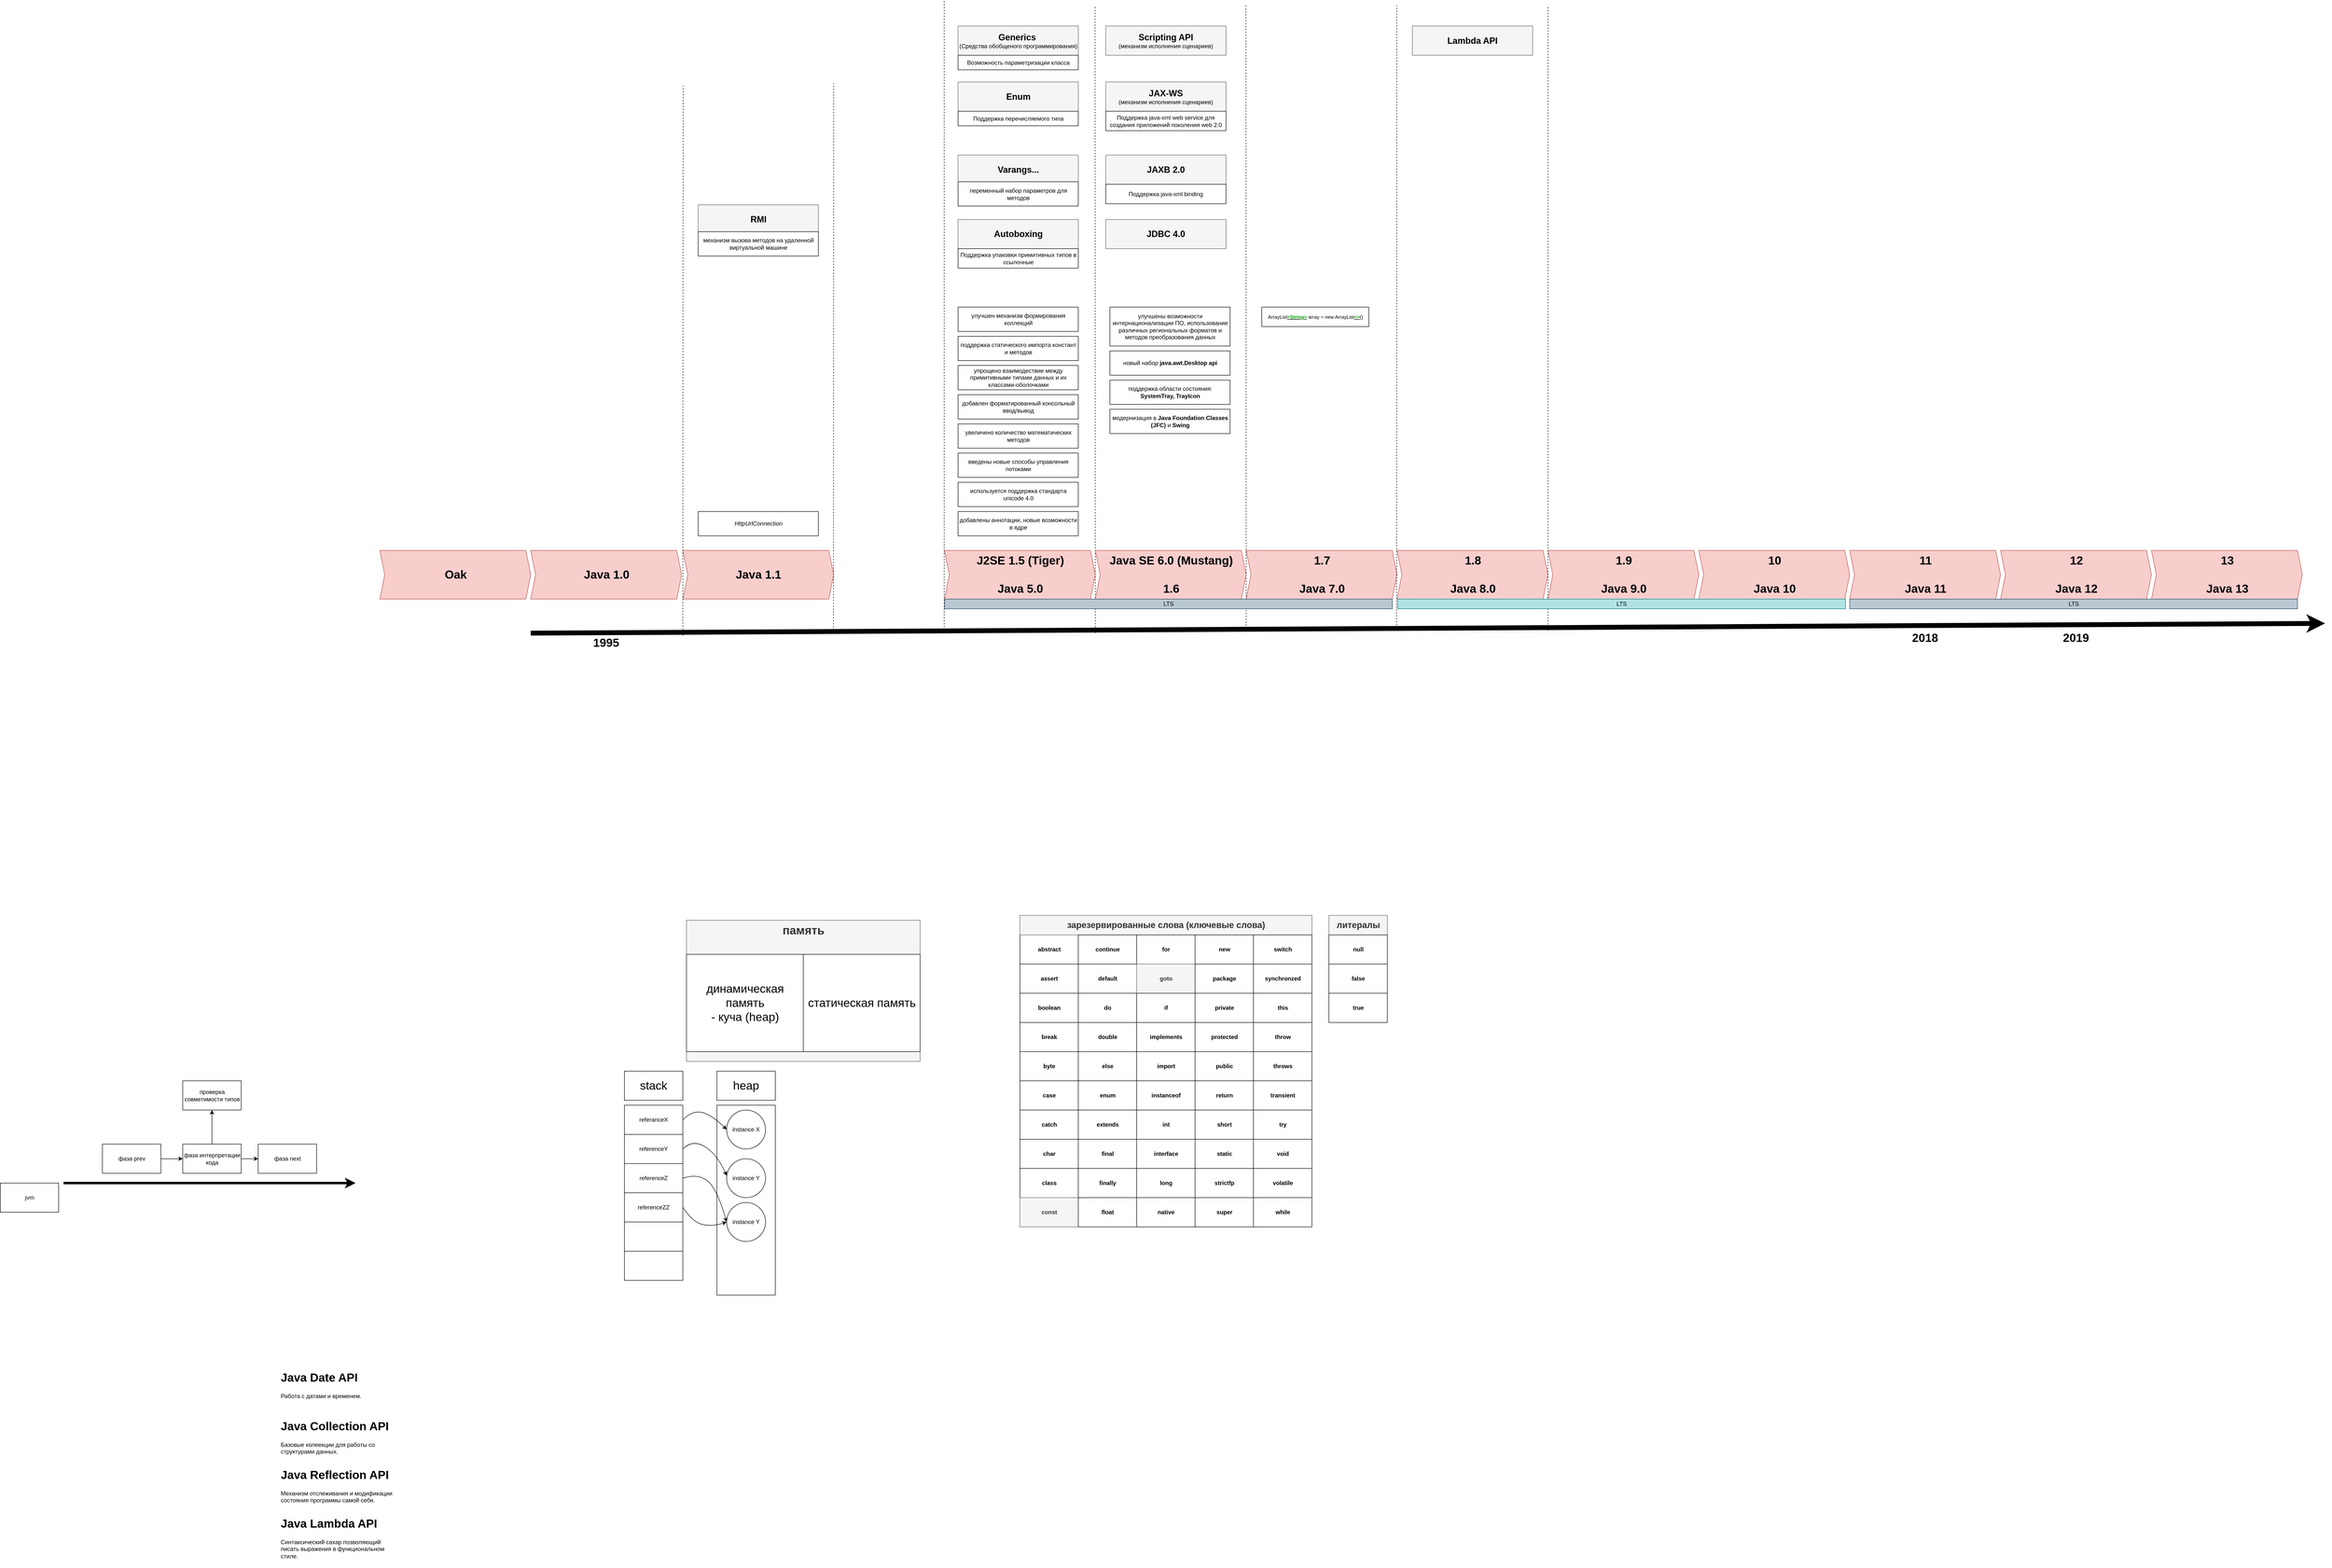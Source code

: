 <mxfile version="10.5.9" type="github"><diagram id="8mum04btYq3lRcXDiM72" name="Page-1"><mxGraphModel dx="4261" dy="2269" grid="1" gridSize="10" guides="1" tooltips="1" connect="1" arrows="1" fold="1" page="1" pageScale="1" pageWidth="1100" pageHeight="850" math="0" shadow="0"><root><mxCell id="0"/><mxCell id="1" parent="0"/><mxCell id="5FjecmDi3CrGirXXyPvW-1" value="&lt;font style=&quot;font-size: 18px&quot;&gt;&lt;b&gt;Generics&lt;/b&gt;&amp;nbsp;&lt;/font&gt;&lt;div&gt;(Средства обобщеного программирования)&lt;/div&gt;" style="rounded=0;whiteSpace=wrap;html=1;fontSize=12;fillColor=#f5f5f5;strokeColor=#666666;" parent="1" vertex="1"><mxGeometry x="-1123.5" y="-1597.5" width="247" height="60" as="geometry"/></mxCell><mxCell id="5FjecmDi3CrGirXXyPvW-2" value="Java 1.0" style="html=1;shadow=0;dashed=0;align=center;verticalAlign=middle;shape=mxgraph.arrows2.arrow;dy=0;dx=10;notch=10;fontSize=24;fillColor=#f8cecc;strokeColor=#b85450;fontStyle=1" parent="1" vertex="1"><mxGeometry x="-2001.5" y="-520" width="310" height="100" as="geometry"/></mxCell><mxCell id="5FjecmDi3CrGirXXyPvW-3" value="1.7&lt;div&gt;&lt;font style=&quot;font-size: 24px&quot;&gt;&lt;br&gt;&lt;/font&gt;&lt;/div&gt;&lt;div&gt;&lt;font style=&quot;font-size: 24px&quot;&gt;Java 7.0&lt;/font&gt;&lt;/div&gt;" style="html=1;shadow=0;dashed=0;align=center;verticalAlign=middle;shape=mxgraph.arrows2.arrow;dy=0;dx=10;notch=10;fontSize=24;fillColor=#f8cecc;strokeColor=#b85450;fontStyle=1" parent="1" vertex="1"><mxGeometry x="-531.5" y="-520" width="310" height="100" as="geometry"/></mxCell><mxCell id="5FjecmDi3CrGirXXyPvW-4" value="1.8&lt;div&gt;&lt;font style=&quot;font-size: 24px&quot;&gt;&lt;br&gt;&lt;/font&gt;&lt;/div&gt;&lt;div&gt;&lt;font style=&quot;font-size: 24px&quot;&gt;Java 8.0&lt;/font&gt;&lt;/div&gt;" style="html=1;shadow=0;dashed=0;align=center;verticalAlign=middle;shape=mxgraph.arrows2.arrow;dy=0;dx=10;notch=10;fontSize=24;fillColor=#f8cecc;strokeColor=#b85450;fontStyle=1" parent="1" vertex="1"><mxGeometry x="-221.5" y="-520" width="310" height="100" as="geometry"/></mxCell><mxCell id="5FjecmDi3CrGirXXyPvW-5" value="1.9&lt;div&gt;&lt;font style=&quot;font-size: 24px&quot;&gt;&lt;br&gt;&lt;/font&gt;&lt;/div&gt;&lt;div&gt;&lt;font style=&quot;font-size: 24px&quot;&gt;Java 9.0&lt;/font&gt;&lt;/div&gt;" style="html=1;shadow=0;dashed=0;align=center;verticalAlign=middle;shape=mxgraph.arrows2.arrow;dy=0;dx=10;notch=10;fontSize=24;fillColor=#f8cecc;strokeColor=#b85450;fontStyle=1" parent="1" vertex="1"><mxGeometry x="88.5" y="-520" width="310" height="100" as="geometry"/></mxCell><mxCell id="5FjecmDi3CrGirXXyPvW-6" value="&lt;span style=&quot;font-size: 10px&quot;&gt;ArrayList&lt;u&gt;&lt;b&gt;&lt;font color=&quot;#009900&quot;&gt;&amp;lt;String&amp;gt;&lt;/font&gt;&lt;/b&gt;&lt;/u&gt; array = new ArrayList&lt;u&gt;&lt;b&gt;&lt;font color=&quot;#009900&quot;&gt;&amp;lt;&amp;gt;&lt;/font&gt;&lt;/b&gt;&lt;/u&gt;()&lt;/span&gt;" style="rounded=0;whiteSpace=wrap;html=1;fontSize=6;fillColor=#ffffff;strokeColor=#000000;" parent="1" vertex="1"><mxGeometry x="-499.5" y="-1020" width="220" height="40" as="geometry"/></mxCell><mxCell id="5FjecmDi3CrGirXXyPvW-7" value="&lt;div&gt;10&lt;/div&gt;&lt;div&gt;&lt;br&gt;&lt;/div&gt;&lt;div&gt;&lt;font style=&quot;font-size: 24px&quot;&gt;Java 10&lt;/font&gt;&lt;/div&gt;" style="html=1;shadow=0;dashed=0;align=center;verticalAlign=middle;shape=mxgraph.arrows2.arrow;dy=0;dx=10;notch=10;fontSize=24;fillColor=#f8cecc;strokeColor=#b85450;fontStyle=1" parent="1" vertex="1"><mxGeometry x="398.5" y="-520" width="310" height="100" as="geometry"/></mxCell><mxCell id="5FjecmDi3CrGirXXyPvW-8" value="&lt;div&gt;11&lt;/div&gt;&lt;div&gt;&lt;font style=&quot;font-size: 24px&quot;&gt;&lt;br&gt;&lt;/font&gt;&lt;/div&gt;&lt;div&gt;&lt;font style=&quot;font-size: 24px&quot;&gt;Java 11&lt;/font&gt;&lt;/div&gt;" style="html=1;shadow=0;dashed=0;align=center;verticalAlign=middle;shape=mxgraph.arrows2.arrow;dy=0;dx=10;notch=10;fontSize=24;fillColor=#f8cecc;strokeColor=#b85450;fontStyle=1" parent="1" vertex="1"><mxGeometry x="708.5" y="-520" width="310" height="100" as="geometry"/></mxCell><mxCell id="5FjecmDi3CrGirXXyPvW-9" value="&lt;div&gt;12&lt;/div&gt;&lt;div&gt;&lt;font style=&quot;font-size: 24px&quot;&gt;&lt;br&gt;&lt;/font&gt;&lt;/div&gt;&lt;div&gt;&lt;font style=&quot;font-size: 24px&quot;&gt;Java 12&lt;/font&gt;&lt;/div&gt;" style="html=1;shadow=0;dashed=0;align=center;verticalAlign=middle;shape=mxgraph.arrows2.arrow;dy=0;dx=10;notch=10;fontSize=24;fillColor=#f8cecc;strokeColor=#b85450;fontStyle=1" parent="1" vertex="1"><mxGeometry x="1018.5" y="-520" width="310" height="100" as="geometry"/></mxCell><mxCell id="5FjecmDi3CrGirXXyPvW-10" value="" style="endArrow=classic;html=1;strokeWidth=10;" parent="1" edge="1"><mxGeometry width="50" height="50" relative="1" as="geometry"><mxPoint x="-2001.5" y="-350" as="sourcePoint"/><mxPoint x="1685.167" y="-370" as="targetPoint"/></mxGeometry></mxCell><mxCell id="5FjecmDi3CrGirXXyPvW-11" value="Oak" style="html=1;shadow=0;dashed=0;align=center;verticalAlign=middle;shape=mxgraph.arrows2.arrow;dy=0;dx=10;notch=10;fontSize=24;fillColor=#f8cecc;strokeColor=#b85450;fontStyle=1" parent="1" vertex="1"><mxGeometry x="-2311.5" y="-520" width="310" height="100" as="geometry"/></mxCell><mxCell id="5FjecmDi3CrGirXXyPvW-12" value="1995" style="text;html=1;strokeColor=none;fillColor=none;align=center;verticalAlign=middle;whiteSpace=wrap;rounded=0;fontSize=24;fontStyle=1" parent="1" vertex="1"><mxGeometry x="-1884" y="-350" width="75" height="40" as="geometry"/></mxCell><mxCell id="5FjecmDi3CrGirXXyPvW-13" value="2018" style="text;html=1;strokeColor=none;fillColor=none;align=center;verticalAlign=middle;whiteSpace=wrap;rounded=0;fontSize=24;fontStyle=1" parent="1" vertex="1"><mxGeometry x="826.034" y="-360" width="75" height="40" as="geometry"/></mxCell><mxCell id="5FjecmDi3CrGirXXyPvW-14" value="&lt;div&gt;13&lt;/div&gt;&lt;div&gt;&lt;font style=&quot;font-size: 24px&quot;&gt;&lt;br&gt;&lt;/font&gt;&lt;/div&gt;&lt;div&gt;&lt;font style=&quot;font-size: 24px&quot;&gt;Java 13&lt;/font&gt;&lt;/div&gt;" style="html=1;shadow=0;dashed=0;align=center;verticalAlign=middle;shape=mxgraph.arrows2.arrow;dy=0;dx=10;notch=10;fontSize=24;fillColor=#f8cecc;strokeColor=#b85450;fontStyle=1" parent="1" vertex="1"><mxGeometry x="1328.5" y="-520" width="310" height="100" as="geometry"/></mxCell><mxCell id="5FjecmDi3CrGirXXyPvW-15" value="память" style="rounded=0;whiteSpace=wrap;html=1;fontSize=24;verticalAlign=top;fillColor=#f5f5f5;strokeColor=#666666;fontColor=#333333;fontStyle=1" parent="1" vertex="1"><mxGeometry x="-1681.5" y="240" width="480" height="290" as="geometry"/></mxCell><mxCell id="5FjecmDi3CrGirXXyPvW-16" value="динамическая память&lt;br&gt;- куча (heap)&lt;br&gt;" style="rounded=0;whiteSpace=wrap;html=1;fontSize=24;" parent="1" vertex="1"><mxGeometry x="-1681.5" y="310" width="240" height="200" as="geometry"/></mxCell><mxCell id="5FjecmDi3CrGirXXyPvW-17" value="статическая память" style="rounded=0;whiteSpace=wrap;html=1;fontSize=24;" parent="1" vertex="1"><mxGeometry x="-1441.5" y="310" width="240" height="200" as="geometry"/></mxCell><mxCell id="5FjecmDi3CrGirXXyPvW-18" value="heap" style="rounded=0;whiteSpace=wrap;html=1;fontSize=24;" parent="1" vertex="1"><mxGeometry x="-1619" y="550" width="120" height="60" as="geometry"/></mxCell><mxCell id="5FjecmDi3CrGirXXyPvW-19" value="stack" style="rounded=0;whiteSpace=wrap;html=1;fontSize=24;" parent="1" vertex="1"><mxGeometry x="-1809" y="550" width="120" height="60" as="geometry"/></mxCell><mxCell id="5FjecmDi3CrGirXXyPvW-20" value="referanceX" style="rounded=0;whiteSpace=wrap;html=1;fontSize=12;" parent="1" vertex="1"><mxGeometry x="-1809" y="620" width="120" height="60" as="geometry"/></mxCell><mxCell id="5FjecmDi3CrGirXXyPvW-21" value="referenceY" style="rounded=0;whiteSpace=wrap;html=1;fontSize=12;" parent="1" vertex="1"><mxGeometry x="-1809" y="680" width="120" height="60" as="geometry"/></mxCell><mxCell id="5FjecmDi3CrGirXXyPvW-22" value="referenceZ" style="rounded=0;whiteSpace=wrap;html=1;fontSize=12;" parent="1" vertex="1"><mxGeometry x="-1809" y="740" width="120" height="60" as="geometry"/></mxCell><mxCell id="5FjecmDi3CrGirXXyPvW-23" value="referenceZZ" style="rounded=0;whiteSpace=wrap;html=1;fontSize=12;" parent="1" vertex="1"><mxGeometry x="-1809" y="800" width="120" height="60" as="geometry"/></mxCell><mxCell id="5FjecmDi3CrGirXXyPvW-24" value="" style="rounded=0;whiteSpace=wrap;html=1;fontSize=12;" parent="1" vertex="1"><mxGeometry x="-1809" y="860" width="120" height="60" as="geometry"/></mxCell><mxCell id="5FjecmDi3CrGirXXyPvW-25" value="" style="rounded=0;whiteSpace=wrap;html=1;fontSize=24;" parent="1" vertex="1"><mxGeometry x="-1619" y="620" width="120" height="390" as="geometry"/></mxCell><mxCell id="5FjecmDi3CrGirXXyPvW-26" value="instance X" style="ellipse;whiteSpace=wrap;html=1;aspect=fixed;fontSize=12;" parent="1" vertex="1"><mxGeometry x="-1599" y="630" width="80" height="80" as="geometry"/></mxCell><mxCell id="5FjecmDi3CrGirXXyPvW-27" value="" style="curved=1;endArrow=classic;html=1;strokeWidth=1;fontSize=12;exitX=1;exitY=0.5;entryX=0;entryY=0.5;" parent="1" source="5FjecmDi3CrGirXXyPvW-20" target="5FjecmDi3CrGirXXyPvW-26" edge="1"><mxGeometry width="50" height="50" relative="1" as="geometry"><mxPoint x="-1919" y="700" as="sourcePoint"/><mxPoint x="-1869" y="650" as="targetPoint"/><Array as="points"><mxPoint x="-1669" y="630"/><mxPoint x="-1629" y="640"/></Array></mxGeometry></mxCell><mxCell id="5FjecmDi3CrGirXXyPvW-28" value="instance Y" style="ellipse;whiteSpace=wrap;html=1;aspect=fixed;fontSize=12;" parent="1" vertex="1"><mxGeometry x="-1599" y="730" width="80" height="80" as="geometry"/></mxCell><mxCell id="5FjecmDi3CrGirXXyPvW-29" value="" style="curved=1;endArrow=classic;html=1;strokeWidth=1;fontSize=12;entryX=0.001;entryY=0.435;exitX=1;exitY=0.5;entryPerimeter=0;" parent="1" source="5FjecmDi3CrGirXXyPvW-21" target="5FjecmDi3CrGirXXyPvW-28" edge="1"><mxGeometry width="50" height="50" relative="1" as="geometry"><mxPoint x="-1678.952" y="730" as="sourcePoint"/><mxPoint x="-1588.952" y="750" as="targetPoint"/><Array as="points"><mxPoint x="-1669" y="690"/><mxPoint x="-1619" y="720"/></Array></mxGeometry></mxCell><mxCell id="5FjecmDi3CrGirXXyPvW-30" value="instance Y" style="ellipse;whiteSpace=wrap;html=1;aspect=fixed;fontSize=12;" parent="1" vertex="1"><mxGeometry x="-1599" y="820" width="80" height="80" as="geometry"/></mxCell><mxCell id="5FjecmDi3CrGirXXyPvW-31" value="" style="curved=1;endArrow=classic;html=1;strokeWidth=1;fontSize=12;entryX=0;entryY=0.5;exitX=1;exitY=0.5;" parent="1" source="5FjecmDi3CrGirXXyPvW-22" target="5FjecmDi3CrGirXXyPvW-30" edge="1"><mxGeometry width="50" height="50" relative="1" as="geometry"><mxPoint x="-1679" y="810" as="sourcePoint"/><mxPoint x="-1589" y="864.667" as="targetPoint"/><Array as="points"><mxPoint x="-1659" y="760"/><mxPoint x="-1619" y="790"/></Array></mxGeometry></mxCell><mxCell id="5FjecmDi3CrGirXXyPvW-32" value="" style="rounded=0;whiteSpace=wrap;html=1;fontSize=12;" parent="1" vertex="1"><mxGeometry x="-1809" y="920" width="120" height="60" as="geometry"/></mxCell><mxCell id="5FjecmDi3CrGirXXyPvW-33" value="" style="curved=1;endArrow=classic;html=1;strokeWidth=1;fontSize=12;entryX=0;entryY=0.5;exitX=1;exitY=0.5;" parent="1" source="5FjecmDi3CrGirXXyPvW-23" target="5FjecmDi3CrGirXXyPvW-30" edge="1"><mxGeometry width="50" height="50" relative="1" as="geometry"><mxPoint x="-1699" y="850" as="sourcePoint"/><mxPoint x="-1609" y="940" as="targetPoint"/><Array as="points"><mxPoint x="-1669" y="860"/><mxPoint x="-1629" y="870"/></Array></mxGeometry></mxCell><mxCell id="5FjecmDi3CrGirXXyPvW-34" style="edgeStyle=orthogonalEdgeStyle;rounded=0;html=1;exitX=0.5;exitY=0;entryX=0.5;entryY=1;jettySize=auto;orthogonalLoop=1;strokeWidth=1;fontSize=12;" parent="1" source="5FjecmDi3CrGirXXyPvW-36" target="5FjecmDi3CrGirXXyPvW-37" edge="1"><mxGeometry relative="1" as="geometry"/></mxCell><mxCell id="5FjecmDi3CrGirXXyPvW-35" style="edgeStyle=orthogonalEdgeStyle;rounded=0;html=1;exitX=1;exitY=0.5;entryX=0;entryY=0.5;jettySize=auto;orthogonalLoop=1;strokeWidth=1;fontSize=12;" parent="1" source="5FjecmDi3CrGirXXyPvW-36" target="5FjecmDi3CrGirXXyPvW-40" edge="1"><mxGeometry relative="1" as="geometry"/></mxCell><mxCell id="5FjecmDi3CrGirXXyPvW-36" value="фаза интерпретации кода" style="rounded=0;whiteSpace=wrap;html=1;fontSize=12;" parent="1" vertex="1"><mxGeometry x="-2716.5" y="700" width="120" height="60" as="geometry"/></mxCell><mxCell id="5FjecmDi3CrGirXXyPvW-37" value="проверка совметимости типов" style="rounded=0;whiteSpace=wrap;html=1;fontSize=12;" parent="1" vertex="1"><mxGeometry x="-2716.5" y="570" width="120" height="60" as="geometry"/></mxCell><mxCell id="5FjecmDi3CrGirXXyPvW-38" style="edgeStyle=orthogonalEdgeStyle;rounded=0;html=1;exitX=1;exitY=0.5;entryX=0;entryY=0.5;jettySize=auto;orthogonalLoop=1;strokeWidth=1;fontSize=12;" parent="1" source="5FjecmDi3CrGirXXyPvW-39" target="5FjecmDi3CrGirXXyPvW-36" edge="1"><mxGeometry relative="1" as="geometry"/></mxCell><mxCell id="5FjecmDi3CrGirXXyPvW-39" value="фаза prev" style="rounded=0;whiteSpace=wrap;html=1;fontSize=12;" parent="1" vertex="1"><mxGeometry x="-2881.5" y="700" width="120" height="60" as="geometry"/></mxCell><mxCell id="5FjecmDi3CrGirXXyPvW-40" value="фаза next" style="rounded=0;whiteSpace=wrap;html=1;fontSize=12;" parent="1" vertex="1"><mxGeometry x="-2561.5" y="700" width="120" height="60" as="geometry"/></mxCell><mxCell id="5FjecmDi3CrGirXXyPvW-41" value="" style="endArrow=classic;html=1;strokeWidth=5;fontSize=12;" parent="1" edge="1"><mxGeometry width="50" height="50" relative="1" as="geometry"><mxPoint x="-2961.5" y="780" as="sourcePoint"/><mxPoint x="-2361.5" y="780" as="targetPoint"/></mxGeometry></mxCell><mxCell id="5FjecmDi3CrGirXXyPvW-42" value="jvm" style="rounded=0;whiteSpace=wrap;html=1;fontSize=12;" parent="1" vertex="1"><mxGeometry x="-3091.5" y="780" width="120" height="60" as="geometry"/></mxCell><mxCell id="5FjecmDi3CrGirXXyPvW-43" value="abstract" style="rounded=0;whiteSpace=wrap;html=1;fontSize=12;fontStyle=1" parent="1" vertex="1"><mxGeometry x="-996.5" y="270" width="120" height="60" as="geometry"/></mxCell><mxCell id="5FjecmDi3CrGirXXyPvW-44" value="зарезервированные слова (ключевые слова)" style="text;html=1;strokeColor=#666666;fillColor=#f5f5f5;align=center;verticalAlign=middle;whiteSpace=wrap;rounded=0;fontSize=18;fontStyle=1;fontColor=#333333;" parent="1" vertex="1"><mxGeometry x="-996.5" y="230" width="600" height="40" as="geometry"/></mxCell><mxCell id="5FjecmDi3CrGirXXyPvW-45" value="assert" style="rounded=0;whiteSpace=wrap;html=1;fontSize=12;fontStyle=1" parent="1" vertex="1"><mxGeometry x="-996.5" y="330" width="120" height="60" as="geometry"/></mxCell><mxCell id="5FjecmDi3CrGirXXyPvW-46" value="boolean" style="rounded=0;whiteSpace=wrap;html=1;fontSize=12;fontStyle=1" parent="1" vertex="1"><mxGeometry x="-996.5" y="390" width="120" height="60" as="geometry"/></mxCell><mxCell id="5FjecmDi3CrGirXXyPvW-47" value="break" style="rounded=0;whiteSpace=wrap;html=1;fontSize=12;fontStyle=1" parent="1" vertex="1"><mxGeometry x="-996.5" y="450" width="120" height="60" as="geometry"/></mxCell><mxCell id="5FjecmDi3CrGirXXyPvW-48" value="byte" style="rounded=0;whiteSpace=wrap;html=1;fontSize=12;fontStyle=1" parent="1" vertex="1"><mxGeometry x="-996.5" y="510" width="120" height="60" as="geometry"/></mxCell><mxCell id="5FjecmDi3CrGirXXyPvW-49" value="case" style="rounded=0;whiteSpace=wrap;html=1;fontSize=12;fontStyle=1" parent="1" vertex="1"><mxGeometry x="-996.5" y="570" width="120" height="60" as="geometry"/></mxCell><mxCell id="5FjecmDi3CrGirXXyPvW-50" value="catch" style="rounded=0;whiteSpace=wrap;html=1;fontSize=12;fontStyle=1" parent="1" vertex="1"><mxGeometry x="-996.5" y="630" width="120" height="60" as="geometry"/></mxCell><mxCell id="5FjecmDi3CrGirXXyPvW-51" value="char" style="rounded=0;whiteSpace=wrap;html=1;fontSize=12;fontStyle=1" parent="1" vertex="1"><mxGeometry x="-996.5" y="690" width="120" height="60" as="geometry"/></mxCell><mxCell id="5FjecmDi3CrGirXXyPvW-52" value="class" style="rounded=0;whiteSpace=wrap;html=1;fontSize=12;fontStyle=1" parent="1" vertex="1"><mxGeometry x="-996.5" y="750" width="120" height="60" as="geometry"/></mxCell><mxCell id="5FjecmDi3CrGirXXyPvW-53" value="const" style="rounded=0;whiteSpace=wrap;html=1;fontSize=12;fontStyle=1;fillColor=#f5f5f5;strokeColor=#666666;fontColor=#333333;" parent="1" vertex="1"><mxGeometry x="-996.5" y="810" width="120" height="60" as="geometry"/></mxCell><mxCell id="5FjecmDi3CrGirXXyPvW-54" value="continue" style="rounded=0;whiteSpace=wrap;html=1;fontSize=12;fontStyle=1" parent="1" vertex="1"><mxGeometry x="-876.5" y="270" width="120" height="60" as="geometry"/></mxCell><mxCell id="5FjecmDi3CrGirXXyPvW-55" value="default" style="rounded=0;whiteSpace=wrap;html=1;fontSize=12;fontStyle=1" parent="1" vertex="1"><mxGeometry x="-876.5" y="330" width="120" height="60" as="geometry"/></mxCell><mxCell id="5FjecmDi3CrGirXXyPvW-56" value="do" style="rounded=0;whiteSpace=wrap;html=1;fontSize=12;fontStyle=1" parent="1" vertex="1"><mxGeometry x="-876.5" y="390" width="120" height="60" as="geometry"/></mxCell><mxCell id="5FjecmDi3CrGirXXyPvW-57" value="double" style="rounded=0;whiteSpace=wrap;html=1;fontSize=12;fontStyle=1" parent="1" vertex="1"><mxGeometry x="-876.5" y="450" width="120" height="60" as="geometry"/></mxCell><mxCell id="5FjecmDi3CrGirXXyPvW-58" value="else" style="rounded=0;whiteSpace=wrap;html=1;fontSize=12;fontStyle=1" parent="1" vertex="1"><mxGeometry x="-876.5" y="510" width="120" height="60" as="geometry"/></mxCell><mxCell id="5FjecmDi3CrGirXXyPvW-59" value="enum" style="rounded=0;whiteSpace=wrap;html=1;fontSize=12;fontStyle=1" parent="1" vertex="1"><mxGeometry x="-876.5" y="570" width="120" height="60" as="geometry"/></mxCell><mxCell id="5FjecmDi3CrGirXXyPvW-60" value="extends" style="rounded=0;whiteSpace=wrap;html=1;fontSize=12;fontStyle=1" parent="1" vertex="1"><mxGeometry x="-876.5" y="630" width="120" height="60" as="geometry"/></mxCell><mxCell id="5FjecmDi3CrGirXXyPvW-61" value="final" style="rounded=0;whiteSpace=wrap;html=1;fontSize=12;fontStyle=1" parent="1" vertex="1"><mxGeometry x="-876.5" y="690" width="120" height="60" as="geometry"/></mxCell><mxCell id="5FjecmDi3CrGirXXyPvW-62" value="finally" style="rounded=0;whiteSpace=wrap;html=1;fontSize=12;fontStyle=1" parent="1" vertex="1"><mxGeometry x="-876.5" y="750" width="120" height="60" as="geometry"/></mxCell><mxCell id="5FjecmDi3CrGirXXyPvW-63" value="float" style="rounded=0;whiteSpace=wrap;html=1;fontSize=12;fontStyle=1" parent="1" vertex="1"><mxGeometry x="-876.5" y="810" width="120" height="60" as="geometry"/></mxCell><mxCell id="5FjecmDi3CrGirXXyPvW-64" value="for" style="rounded=0;whiteSpace=wrap;html=1;fontSize=12;fontStyle=1" parent="1" vertex="1"><mxGeometry x="-756.5" y="270" width="120" height="60" as="geometry"/></mxCell><mxCell id="5FjecmDi3CrGirXXyPvW-65" value="goto" style="rounded=0;whiteSpace=wrap;html=1;fontSize=12;fontStyle=1;fillColor=#f5f5f5;strokeColor=#666666;fontColor=#333333;" parent="1" vertex="1"><mxGeometry x="-756.5" y="330" width="120" height="60" as="geometry"/></mxCell><mxCell id="5FjecmDi3CrGirXXyPvW-66" value="if" style="rounded=0;whiteSpace=wrap;html=1;fontSize=12;fontStyle=1" parent="1" vertex="1"><mxGeometry x="-756.5" y="390" width="120" height="60" as="geometry"/></mxCell><mxCell id="5FjecmDi3CrGirXXyPvW-67" value="implements" style="rounded=0;whiteSpace=wrap;html=1;fontSize=12;fontStyle=1" parent="1" vertex="1"><mxGeometry x="-756.5" y="450" width="120" height="60" as="geometry"/></mxCell><mxCell id="5FjecmDi3CrGirXXyPvW-68" value="import" style="rounded=0;whiteSpace=wrap;html=1;fontSize=12;fontStyle=1" parent="1" vertex="1"><mxGeometry x="-756.5" y="510" width="120" height="60" as="geometry"/></mxCell><mxCell id="5FjecmDi3CrGirXXyPvW-69" value="instanceof" style="rounded=0;whiteSpace=wrap;html=1;fontSize=12;fontStyle=1" parent="1" vertex="1"><mxGeometry x="-756.5" y="570" width="120" height="60" as="geometry"/></mxCell><mxCell id="5FjecmDi3CrGirXXyPvW-70" value="int" style="rounded=0;whiteSpace=wrap;html=1;fontSize=12;fontStyle=1" parent="1" vertex="1"><mxGeometry x="-756.5" y="630" width="120" height="60" as="geometry"/></mxCell><mxCell id="5FjecmDi3CrGirXXyPvW-71" value="interface" style="rounded=0;whiteSpace=wrap;html=1;fontSize=12;fontStyle=1" parent="1" vertex="1"><mxGeometry x="-756.5" y="690" width="120" height="60" as="geometry"/></mxCell><mxCell id="5FjecmDi3CrGirXXyPvW-72" value="long" style="rounded=0;whiteSpace=wrap;html=1;fontSize=12;fontStyle=1" parent="1" vertex="1"><mxGeometry x="-756.5" y="750" width="120" height="60" as="geometry"/></mxCell><mxCell id="5FjecmDi3CrGirXXyPvW-73" value="native" style="rounded=0;whiteSpace=wrap;html=1;fontSize=12;fontStyle=1" parent="1" vertex="1"><mxGeometry x="-756.5" y="810" width="120" height="60" as="geometry"/></mxCell><mxCell id="5FjecmDi3CrGirXXyPvW-74" value="new" style="rounded=0;whiteSpace=wrap;html=1;fontSize=12;fontStyle=1" parent="1" vertex="1"><mxGeometry x="-636.5" y="270" width="120" height="60" as="geometry"/></mxCell><mxCell id="5FjecmDi3CrGirXXyPvW-75" value="package" style="rounded=0;whiteSpace=wrap;html=1;fontSize=12;fontStyle=1" parent="1" vertex="1"><mxGeometry x="-636.5" y="330" width="120" height="60" as="geometry"/></mxCell><mxCell id="5FjecmDi3CrGirXXyPvW-76" value="private" style="rounded=0;whiteSpace=wrap;html=1;fontSize=12;fontStyle=1" parent="1" vertex="1"><mxGeometry x="-636.5" y="390" width="120" height="60" as="geometry"/></mxCell><mxCell id="5FjecmDi3CrGirXXyPvW-77" value="protected" style="rounded=0;whiteSpace=wrap;html=1;fontSize=12;fontStyle=1" parent="1" vertex="1"><mxGeometry x="-636.5" y="450" width="120" height="60" as="geometry"/></mxCell><mxCell id="5FjecmDi3CrGirXXyPvW-78" value="public" style="rounded=0;whiteSpace=wrap;html=1;fontSize=12;fontStyle=1" parent="1" vertex="1"><mxGeometry x="-636.5" y="510" width="120" height="60" as="geometry"/></mxCell><mxCell id="5FjecmDi3CrGirXXyPvW-79" value="return" style="rounded=0;whiteSpace=wrap;html=1;fontSize=12;fontStyle=1" parent="1" vertex="1"><mxGeometry x="-636.5" y="570" width="120" height="60" as="geometry"/></mxCell><mxCell id="5FjecmDi3CrGirXXyPvW-80" value="short" style="rounded=0;whiteSpace=wrap;html=1;fontSize=12;fontStyle=1" parent="1" vertex="1"><mxGeometry x="-636.5" y="630" width="120" height="60" as="geometry"/></mxCell><mxCell id="5FjecmDi3CrGirXXyPvW-81" value="static" style="rounded=0;whiteSpace=wrap;html=1;fontSize=12;fontStyle=1" parent="1" vertex="1"><mxGeometry x="-636.5" y="690" width="120" height="60" as="geometry"/></mxCell><mxCell id="5FjecmDi3CrGirXXyPvW-82" value="strictfp" style="rounded=0;whiteSpace=wrap;html=1;fontSize=12;fontStyle=1" parent="1" vertex="1"><mxGeometry x="-636.5" y="750" width="120" height="60" as="geometry"/></mxCell><mxCell id="5FjecmDi3CrGirXXyPvW-83" value="super" style="rounded=0;whiteSpace=wrap;html=1;fontSize=12;fontStyle=1" parent="1" vertex="1"><mxGeometry x="-636.5" y="810" width="120" height="60" as="geometry"/></mxCell><mxCell id="5FjecmDi3CrGirXXyPvW-84" value="switch" style="rounded=0;whiteSpace=wrap;html=1;fontSize=12;fontStyle=1" parent="1" vertex="1"><mxGeometry x="-516.5" y="270" width="120" height="60" as="geometry"/></mxCell><mxCell id="5FjecmDi3CrGirXXyPvW-85" value="synchronzed" style="rounded=0;whiteSpace=wrap;html=1;fontSize=12;fontStyle=1" parent="1" vertex="1"><mxGeometry x="-516.5" y="330" width="120" height="60" as="geometry"/></mxCell><mxCell id="5FjecmDi3CrGirXXyPvW-86" value="this" style="rounded=0;whiteSpace=wrap;html=1;fontSize=12;fontStyle=1" parent="1" vertex="1"><mxGeometry x="-516.5" y="390" width="120" height="60" as="geometry"/></mxCell><mxCell id="5FjecmDi3CrGirXXyPvW-87" value="throw" style="rounded=0;whiteSpace=wrap;html=1;fontSize=12;fontStyle=1" parent="1" vertex="1"><mxGeometry x="-516.5" y="450" width="120" height="60" as="geometry"/></mxCell><mxCell id="5FjecmDi3CrGirXXyPvW-88" value="throws" style="rounded=0;whiteSpace=wrap;html=1;fontSize=12;fontStyle=1" parent="1" vertex="1"><mxGeometry x="-516.5" y="510" width="120" height="60" as="geometry"/></mxCell><mxCell id="5FjecmDi3CrGirXXyPvW-89" value="transient" style="rounded=0;whiteSpace=wrap;html=1;fontSize=12;fontStyle=1" parent="1" vertex="1"><mxGeometry x="-516.5" y="570" width="120" height="60" as="geometry"/></mxCell><mxCell id="5FjecmDi3CrGirXXyPvW-90" value="try" style="rounded=0;whiteSpace=wrap;html=1;fontSize=12;fontStyle=1" parent="1" vertex="1"><mxGeometry x="-516.5" y="630" width="120" height="60" as="geometry"/></mxCell><mxCell id="5FjecmDi3CrGirXXyPvW-91" value="void" style="rounded=0;whiteSpace=wrap;html=1;fontSize=12;fontStyle=1" parent="1" vertex="1"><mxGeometry x="-516.5" y="690" width="120" height="60" as="geometry"/></mxCell><mxCell id="5FjecmDi3CrGirXXyPvW-92" value="volatile" style="rounded=0;whiteSpace=wrap;html=1;fontSize=12;fontStyle=1" parent="1" vertex="1"><mxGeometry x="-516.5" y="750" width="120" height="60" as="geometry"/></mxCell><mxCell id="5FjecmDi3CrGirXXyPvW-93" value="while" style="rounded=0;whiteSpace=wrap;html=1;fontSize=12;fontStyle=1" parent="1" vertex="1"><mxGeometry x="-516.5" y="810" width="120" height="60" as="geometry"/></mxCell><mxCell id="5FjecmDi3CrGirXXyPvW-94" value="литералы" style="text;html=1;strokeColor=#666666;fillColor=#f5f5f5;align=center;verticalAlign=middle;whiteSpace=wrap;rounded=0;fontSize=18;fontStyle=1;fontColor=#333333;" parent="1" vertex="1"><mxGeometry x="-361.5" y="230" width="120" height="40" as="geometry"/></mxCell><mxCell id="5FjecmDi3CrGirXXyPvW-95" value="null" style="rounded=0;whiteSpace=wrap;html=1;fontSize=12;fontStyle=1" parent="1" vertex="1"><mxGeometry x="-361.5" y="270" width="120" height="60" as="geometry"/></mxCell><mxCell id="5FjecmDi3CrGirXXyPvW-96" value="false" style="rounded=0;whiteSpace=wrap;html=1;fontSize=12;fontStyle=1" parent="1" vertex="1"><mxGeometry x="-361.5" y="330" width="120" height="60" as="geometry"/></mxCell><mxCell id="5FjecmDi3CrGirXXyPvW-97" value="true" style="rounded=0;whiteSpace=wrap;html=1;fontSize=12;fontStyle=1" parent="1" vertex="1"><mxGeometry x="-361.5" y="390" width="120" height="60" as="geometry"/></mxCell><mxCell id="5FjecmDi3CrGirXXyPvW-98" value="Возможность параметризации класса" style="rounded=0;whiteSpace=wrap;html=1;fontSize=12;" parent="1" vertex="1"><mxGeometry x="-1123.5" y="-1537.5" width="247" height="30" as="geometry"/></mxCell><mxCell id="5FjecmDi3CrGirXXyPvW-99" value="&lt;span style=&quot;font-size: 18px&quot;&gt;&lt;b&gt;Enum&lt;br&gt;&lt;/b&gt;&lt;/span&gt;" style="rounded=0;whiteSpace=wrap;html=1;fontSize=12;fillColor=#f5f5f5;strokeColor=#666666;" parent="1" vertex="1"><mxGeometry x="-1123.5" y="-1482.5" width="247" height="60" as="geometry"/></mxCell><mxCell id="5FjecmDi3CrGirXXyPvW-100" value="Поддержка перечисляемого типа" style="rounded=0;whiteSpace=wrap;html=1;fontSize=12;" parent="1" vertex="1"><mxGeometry x="-1123.5" y="-1422.5" width="247" height="30" as="geometry"/></mxCell><mxCell id="5FjecmDi3CrGirXXyPvW-101" value="" style="endArrow=none;dashed=1;html=1;strokeWidth=1;fontSize=5;" parent="1" edge="1"><mxGeometry width="50" height="50" relative="1" as="geometry"><mxPoint x="-1152" y="-350" as="sourcePoint"/><mxPoint x="-1152" y="-1650" as="targetPoint"/></mxGeometry></mxCell><mxCell id="5FjecmDi3CrGirXXyPvW-102" value="" style="endArrow=none;dashed=1;html=1;strokeWidth=1;fontSize=5;" parent="1" edge="1"><mxGeometry width="50" height="50" relative="1" as="geometry"><mxPoint x="-841.5" y="-350" as="sourcePoint"/><mxPoint x="-842" y="-1640" as="targetPoint"/></mxGeometry></mxCell><mxCell id="5FjecmDi3CrGirXXyPvW-103" value="упрощено взаимодествие между примитивными типами данных и их классами-оболочками" style="rounded=0;whiteSpace=wrap;html=1;fontSize=12;" parent="1" vertex="1"><mxGeometry x="-1123.5" y="-900" width="247" height="50" as="geometry"/></mxCell><mxCell id="5FjecmDi3CrGirXXyPvW-104" value="&lt;span style=&quot;font-size: 18px&quot;&gt;&lt;b&gt;Varangs...&lt;br&gt;&lt;/b&gt;&lt;/span&gt;" style="rounded=0;whiteSpace=wrap;html=1;fontSize=12;fillColor=#f5f5f5;strokeColor=#666666;" parent="1" vertex="1"><mxGeometry x="-1123.5" y="-1332.5" width="247" height="60" as="geometry"/></mxCell><mxCell id="5FjecmDi3CrGirXXyPvW-105" value="переменный набор параметров для методов" style="rounded=0;whiteSpace=wrap;html=1;fontSize=12;" parent="1" vertex="1"><mxGeometry x="-1123.5" y="-1277.5" width="247" height="50" as="geometry"/></mxCell><mxCell id="5FjecmDi3CrGirXXyPvW-106" value="поддержка статического импорта констант и методов" style="rounded=0;whiteSpace=wrap;html=1;fontSize=12;" parent="1" vertex="1"><mxGeometry x="-1123.5" y="-960" width="247" height="50" as="geometry"/></mxCell><mxCell id="5FjecmDi3CrGirXXyPvW-107" value="улучшен механизм формирования коллекций" style="rounded=0;whiteSpace=wrap;html=1;fontSize=12;" parent="1" vertex="1"><mxGeometry x="-1123.5" y="-1020" width="247" height="50" as="geometry"/></mxCell><mxCell id="5FjecmDi3CrGirXXyPvW-108" value="добавлен форматированный консольный ввод/вывод" style="rounded=0;whiteSpace=wrap;html=1;fontSize=12;" parent="1" vertex="1"><mxGeometry x="-1123.5" y="-840" width="247" height="50" as="geometry"/></mxCell><mxCell id="5FjecmDi3CrGirXXyPvW-109" value="увеличено количество математических методов" style="rounded=0;whiteSpace=wrap;html=1;fontSize=12;" parent="1" vertex="1"><mxGeometry x="-1123.5" y="-780" width="247" height="50" as="geometry"/></mxCell><mxCell id="5FjecmDi3CrGirXXyPvW-110" value="введены новые способы управления потоками" style="rounded=0;whiteSpace=wrap;html=1;fontSize=12;" parent="1" vertex="1"><mxGeometry x="-1123.5" y="-720" width="247" height="50" as="geometry"/></mxCell><mxCell id="5FjecmDi3CrGirXXyPvW-111" value="используется поддержка стандарта &lt;br&gt;unicode 4.0" style="rounded=0;whiteSpace=wrap;html=1;fontSize=12;" parent="1" vertex="1"><mxGeometry x="-1123.5" y="-660" width="247" height="50" as="geometry"/></mxCell><mxCell id="5FjecmDi3CrGirXXyPvW-112" value="добавлены аннотации, новые возможности в ядре" style="rounded=0;whiteSpace=wrap;html=1;fontSize=12;" parent="1" vertex="1"><mxGeometry x="-1123.5" y="-600" width="247" height="50" as="geometry"/></mxCell><mxCell id="5FjecmDi3CrGirXXyPvW-113" value="" style="endArrow=none;dashed=1;html=1;strokeWidth=1;fontSize=5;" parent="1" edge="1"><mxGeometry width="50" height="50" relative="1" as="geometry"><mxPoint x="-531.5" y="-353" as="sourcePoint"/><mxPoint x="-532" y="-1640" as="targetPoint"/></mxGeometry></mxCell><mxCell id="5FjecmDi3CrGirXXyPvW-114" value="J2SE 1.5 (Tiger)&lt;div&gt;&lt;font style=&quot;font-size: 24px&quot;&gt;&lt;br&gt;&lt;/font&gt;&lt;/div&gt;&lt;div&gt;&lt;font style=&quot;font-size: 24px&quot;&gt;Java 5.0&lt;/font&gt;&lt;/div&gt;" style="html=1;shadow=0;dashed=0;align=center;verticalAlign=middle;shape=mxgraph.arrows2.arrow;dy=0;dx=10;notch=10;fontSize=24;fillColor=#f8cecc;strokeColor=#b85450;fontStyle=1" parent="1" vertex="1"><mxGeometry x="-1151.5" y="-520" width="310" height="100" as="geometry"/></mxCell><mxCell id="5FjecmDi3CrGirXXyPvW-115" value="Java SE 6.0&amp;nbsp;(Mustang)&lt;br&gt;&lt;br&gt;1.6&lt;br&gt;" style="html=1;shadow=0;dashed=0;align=center;verticalAlign=middle;shape=mxgraph.arrows2.arrow;dy=0;dx=10;notch=10;fontSize=24;fillColor=#f8cecc;strokeColor=#b85450;fontStyle=1" parent="1" vertex="1"><mxGeometry x="-841.5" y="-520" width="310" height="100" as="geometry"/></mxCell><mxCell id="5FjecmDi3CrGirXXyPvW-116" value="&lt;span style=&quot;font-size: 18px&quot;&gt;&lt;b&gt;Scripting API&lt;/b&gt;&lt;/span&gt;&lt;br&gt;&lt;div&gt;(механизм исполнения сценариев)&lt;/div&gt;" style="rounded=0;whiteSpace=wrap;html=1;fontSize=12;fillColor=#f5f5f5;strokeColor=#666666;" parent="1" vertex="1"><mxGeometry x="-820" y="-1597.5" width="247" height="60" as="geometry"/></mxCell><mxCell id="5FjecmDi3CrGirXXyPvW-117" value="&lt;span style=&quot;font-size: 18px&quot;&gt;&lt;b&gt;JAX-WS&lt;/b&gt;&lt;/span&gt;&lt;br&gt;&lt;div&gt;(механизм исполнения сценариев)&lt;/div&gt;" style="rounded=0;whiteSpace=wrap;html=1;fontSize=12;fillColor=#f5f5f5;strokeColor=#666666;" parent="1" vertex="1"><mxGeometry x="-820" y="-1482.5" width="247" height="60" as="geometry"/></mxCell><mxCell id="5FjecmDi3CrGirXXyPvW-118" value="Поддержка java-xml web service для создания приложений поколения web 2.0" style="rounded=0;whiteSpace=wrap;html=1;fontSize=12;" parent="1" vertex="1"><mxGeometry x="-820" y="-1422.5" width="247" height="40" as="geometry"/></mxCell><mxCell id="5FjecmDi3CrGirXXyPvW-119" value="улучшены возможности интернационализации ПО, использование различных региональных форматов и методов преобразования данных" style="rounded=0;whiteSpace=wrap;html=1;fontSize=12;" parent="1" vertex="1"><mxGeometry x="-811.5" y="-1020" width="247" height="80" as="geometry"/></mxCell><mxCell id="5FjecmDi3CrGirXXyPvW-120" value="новый набор &lt;b&gt;java.awt.Desktop api&lt;/b&gt;" style="rounded=0;whiteSpace=wrap;html=1;fontSize=12;" parent="1" vertex="1"><mxGeometry x="-811.5" y="-930" width="247" height="50" as="geometry"/></mxCell><mxCell id="5FjecmDi3CrGirXXyPvW-121" value="поддержка области состояния:&lt;br&gt;&lt;b&gt;SystemTray, TrayIcon&lt;/b&gt;&lt;br&gt;" style="rounded=0;whiteSpace=wrap;html=1;fontSize=12;" parent="1" vertex="1"><mxGeometry x="-811.5" y="-870" width="247" height="50" as="geometry"/></mxCell><mxCell id="5FjecmDi3CrGirXXyPvW-122" value="модернизация в &lt;b&gt;Java Foundation Classes (JFC)&lt;/b&gt; и &lt;b&gt;Swing&lt;/b&gt;&lt;br&gt;" style="rounded=0;whiteSpace=wrap;html=1;fontSize=12;" parent="1" vertex="1"><mxGeometry x="-811.5" y="-810" width="247" height="50" as="geometry"/></mxCell><mxCell id="5FjecmDi3CrGirXXyPvW-123" value="&lt;span style=&quot;font-size: 18px&quot;&gt;&lt;b&gt;JAXB 2.0&lt;br&gt;&lt;/b&gt;&lt;/span&gt;" style="rounded=0;whiteSpace=wrap;html=1;fontSize=12;fillColor=#f5f5f5;strokeColor=#666666;" parent="1" vertex="1"><mxGeometry x="-820" y="-1332.5" width="247" height="60" as="geometry"/></mxCell><mxCell id="5FjecmDi3CrGirXXyPvW-124" value="Поддержка java-xml binding" style="rounded=0;whiteSpace=wrap;html=1;fontSize=12;" parent="1" vertex="1"><mxGeometry x="-820" y="-1272.5" width="247" height="40" as="geometry"/></mxCell><mxCell id="5FjecmDi3CrGirXXyPvW-125" value="&lt;span style=&quot;font-size: 18px&quot;&gt;&lt;b&gt;JDBC 4.0&lt;br&gt;&lt;/b&gt;&lt;/span&gt;" style="rounded=0;whiteSpace=wrap;html=1;fontSize=12;fillColor=#f5f5f5;strokeColor=#666666;" parent="1" vertex="1"><mxGeometry x="-820" y="-1200" width="247" height="60" as="geometry"/></mxCell><mxCell id="5FjecmDi3CrGirXXyPvW-126" value="Java 1.1" style="html=1;shadow=0;dashed=0;align=center;verticalAlign=middle;shape=mxgraph.arrows2.arrow;dy=0;dx=10;notch=10;fontSize=24;fillColor=#f8cecc;strokeColor=#b85450;fontStyle=1" parent="1" vertex="1"><mxGeometry x="-1689" y="-520" width="310" height="100" as="geometry"/></mxCell><mxCell id="5FjecmDi3CrGirXXyPvW-127" value="" style="endArrow=none;dashed=1;html=1;strokeWidth=1;fontSize=5;" parent="1" edge="1"><mxGeometry width="50" height="50" relative="1" as="geometry"><mxPoint x="-1689" y="-345" as="sourcePoint"/><mxPoint x="-1688.5" y="-1475" as="targetPoint"/></mxGeometry></mxCell><mxCell id="5FjecmDi3CrGirXXyPvW-128" value="" style="endArrow=none;dashed=1;html=1;strokeWidth=1;fontSize=5;" parent="1" edge="1"><mxGeometry width="50" height="50" relative="1" as="geometry"><mxPoint x="-1379.5" y="-350" as="sourcePoint"/><mxPoint x="-1379" y="-1480" as="targetPoint"/></mxGeometry></mxCell><mxCell id="5FjecmDi3CrGirXXyPvW-129" value="HttpUrlConnection" style="rounded=0;whiteSpace=wrap;html=1;fontSize=12;fontStyle=2" parent="1" vertex="1"><mxGeometry x="-1657.5" y="-600" width="247" height="50" as="geometry"/></mxCell><mxCell id="5FjecmDi3CrGirXXyPvW-130" value="&lt;span style=&quot;font-size: 18px&quot;&gt;&lt;b&gt;RMI&lt;br&gt;&lt;/b&gt;&lt;/span&gt;" style="rounded=0;whiteSpace=wrap;html=1;fontSize=12;fillColor=#f5f5f5;strokeColor=#666666;" parent="1" vertex="1"><mxGeometry x="-1657.5" y="-1230" width="247" height="60" as="geometry"/></mxCell><mxCell id="5FjecmDi3CrGirXXyPvW-131" value="механизм вызова методов на удаленной виртуальной машине" style="rounded=0;whiteSpace=wrap;html=1;fontSize=12;" parent="1" vertex="1"><mxGeometry x="-1657.5" y="-1175" width="247" height="50" as="geometry"/></mxCell><mxCell id="1j1Iwq89ew7fVRNL-XGR-1" value="" style="endArrow=none;dashed=1;html=1;strokeWidth=1;fontSize=5;" edge="1" parent="1"><mxGeometry width="50" height="50" relative="1" as="geometry"><mxPoint x="-222.5" y="-360" as="sourcePoint"/><mxPoint x="-222" y="-1640" as="targetPoint"/></mxGeometry></mxCell><mxCell id="1j1Iwq89ew7fVRNL-XGR-3" value="" style="endArrow=none;dashed=1;html=1;strokeWidth=1;fontSize=5;" edge="1" parent="1"><mxGeometry width="50" height="50" relative="1" as="geometry"><mxPoint x="88.5" y="-355.5" as="sourcePoint"/><mxPoint x="89" y="-1640" as="targetPoint"/></mxGeometry></mxCell><mxCell id="1j1Iwq89ew7fVRNL-XGR-6" value="&lt;span style=&quot;font-size: 18px&quot;&gt;&lt;b&gt;Autoboxing&lt;br&gt;&lt;/b&gt;&lt;/span&gt;" style="rounded=0;whiteSpace=wrap;html=1;fontSize=12;fillColor=#f5f5f5;strokeColor=#666666;" vertex="1" parent="1"><mxGeometry x="-1123.5" y="-1200" width="247" height="60" as="geometry"/></mxCell><mxCell id="1j1Iwq89ew7fVRNL-XGR-7" value="Поддержка упаковки примитивных типов в ссылочные" style="rounded=0;whiteSpace=wrap;html=1;fontSize=12;" vertex="1" parent="1"><mxGeometry x="-1123.5" y="-1140" width="247" height="40" as="geometry"/></mxCell><mxCell id="1j1Iwq89ew7fVRNL-XGR-9" value="&lt;span style=&quot;font-size: 18px&quot;&gt;&lt;b&gt;Lambda API&lt;br&gt;&lt;/b&gt;&lt;/span&gt;" style="rounded=0;whiteSpace=wrap;html=1;fontSize=12;fillColor=#f5f5f5;strokeColor=#666666;" vertex="1" parent="1"><mxGeometry x="-190" y="-1597.5" width="247" height="60" as="geometry"/></mxCell><mxCell id="1j1Iwq89ew7fVRNL-XGR-11" value="LTS" style="rounded=0;whiteSpace=wrap;html=1;fillColor=#b0e3e6;strokeColor=#0e8088;" vertex="1" parent="1"><mxGeometry x="-220" y="-420" width="920" height="20" as="geometry"/></mxCell><mxCell id="1j1Iwq89ew7fVRNL-XGR-12" value="LTS" style="rounded=0;whiteSpace=wrap;html=1;fillColor=#bac8d3;strokeColor=#23445d;" vertex="1" parent="1"><mxGeometry x="708.618" y="-420" width="920" height="20" as="geometry"/></mxCell><mxCell id="1j1Iwq89ew7fVRNL-XGR-13" value="LTS" style="rounded=0;whiteSpace=wrap;html=1;fillColor=#bac8d3;strokeColor=#23445d;" vertex="1" parent="1"><mxGeometry x="-1151.216" y="-420" width="920" height="20" as="geometry"/></mxCell><mxCell id="1j1Iwq89ew7fVRNL-XGR-16" value="2019" style="text;html=1;strokeColor=none;fillColor=none;align=center;verticalAlign=middle;whiteSpace=wrap;rounded=0;fontSize=24;fontStyle=1" vertex="1" parent="1"><mxGeometry x="1136.034" y="-360" width="75" height="40" as="geometry"/></mxCell><mxCell id="1j1Iwq89ew7fVRNL-XGR-17" value="&lt;h1&gt;Java Reflection API&lt;/h1&gt;&lt;p&gt;Механизм отслеживания и модификации состояния программы самой себя.&lt;/p&gt;" style="text;html=1;strokeColor=none;fillColor=none;spacing=5;spacingTop=-20;whiteSpace=wrap;overflow=hidden;rounded=0;" vertex="1" parent="1"><mxGeometry x="-2520" y="1360" width="250" height="80" as="geometry"/></mxCell><mxCell id="1j1Iwq89ew7fVRNL-XGR-18" value="&lt;h1&gt;Java Collection API&lt;/h1&gt;&lt;p&gt;Базовые колеекции для работы со структурами данных.&lt;/p&gt;" style="text;html=1;strokeColor=none;fillColor=none;spacing=5;spacingTop=-20;whiteSpace=wrap;overflow=hidden;rounded=0;" vertex="1" parent="1"><mxGeometry x="-2520" y="1260" width="250" height="80" as="geometry"/></mxCell><mxCell id="1j1Iwq89ew7fVRNL-XGR-19" value="&lt;h1&gt;Java Lambda API&lt;/h1&gt;&lt;p&gt;Синтаксический сахар позволяющий писать выражения в функциональном стиле.&lt;/p&gt;" style="text;html=1;strokeColor=none;fillColor=none;spacing=5;spacingTop=-20;whiteSpace=wrap;overflow=hidden;rounded=0;" vertex="1" parent="1"><mxGeometry x="-2520" y="1460" width="250" height="110" as="geometry"/></mxCell><mxCell id="1j1Iwq89ew7fVRNL-XGR-20" value="&lt;h1&gt;Java Date API&lt;/h1&gt;&lt;p&gt;Работа с датами и временем.&lt;/p&gt;" style="text;html=1;strokeColor=none;fillColor=none;spacing=5;spacingTop=-20;whiteSpace=wrap;overflow=hidden;rounded=0;" vertex="1" parent="1"><mxGeometry x="-2520" y="1160" width="250" height="80" as="geometry"/></mxCell></root></mxGraphModel></diagram></mxfile>
